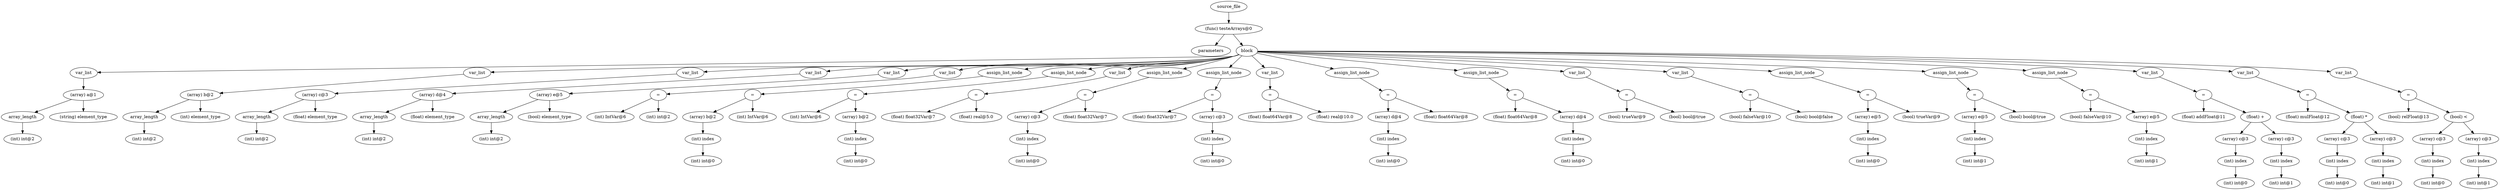 digraph {
graph [ordering="out"];
node0[label="source_file"];
node1[label="(func) testeArrays@0"];
node2[label="parameters"];
node1 -> node2;
node3[label="block"];
node4[label="var_list"];
node5[label="(array) a@1"];
node6[label="array_length"];
node7[label="(int) int@2"];
node6 -> node7;
node5 -> node6;
node8[label="(string) element_type"];
node5 -> node8;
node4 -> node5;
node3 -> node4;
node9[label="var_list"];
node10[label="(array) b@2"];
node11[label="array_length"];
node12[label="(int) int@2"];
node11 -> node12;
node10 -> node11;
node13[label="(int) element_type"];
node10 -> node13;
node9 -> node10;
node3 -> node9;
node14[label="var_list"];
node15[label="(array) c@3"];
node16[label="array_length"];
node17[label="(int) int@2"];
node16 -> node17;
node15 -> node16;
node18[label="(float) element_type"];
node15 -> node18;
node14 -> node15;
node3 -> node14;
node19[label="var_list"];
node20[label="(array) d@4"];
node21[label="array_length"];
node22[label="(int) int@2"];
node21 -> node22;
node20 -> node21;
node23[label="(float) element_type"];
node20 -> node23;
node19 -> node20;
node3 -> node19;
node24[label="var_list"];
node25[label="(array) e@5"];
node26[label="array_length"];
node27[label="(int) int@2"];
node26 -> node27;
node25 -> node26;
node28[label="(bool) element_type"];
node25 -> node28;
node24 -> node25;
node3 -> node24;
node29[label="var_list"];
node30[label="="];
node31[label="(int) IntVar@6"];
node30 -> node31;
node32[label="(int) int@2"];
node30 -> node32;
node29 -> node30;
node3 -> node29;
node33[label="assign_list_node"];
node34[label="="];
node35[label="(array) b@2"];
node36[label="(int) index"];
node37[label="(int) int@0"];
node36 -> node37;
node35 -> node36;
node34 -> node35;
node38[label="(int) IntVar@6"];
node34 -> node38;
node33 -> node34;
node3 -> node33;
node39[label="assign_list_node"];
node40[label="="];
node41[label="(int) IntVar@6"];
node40 -> node41;
node42[label="(array) b@2"];
node43[label="(int) index"];
node44[label="(int) int@0"];
node43 -> node44;
node42 -> node43;
node40 -> node42;
node39 -> node40;
node3 -> node39;
node45[label="var_list"];
node46[label="="];
node47[label="(float) float32Var@7"];
node46 -> node47;
node48[label="(float) real@5.0"];
node46 -> node48;
node45 -> node46;
node3 -> node45;
node49[label="assign_list_node"];
node50[label="="];
node51[label="(array) c@3"];
node52[label="(int) index"];
node53[label="(int) int@0"];
node52 -> node53;
node51 -> node52;
node50 -> node51;
node54[label="(float) float32Var@7"];
node50 -> node54;
node49 -> node50;
node3 -> node49;
node55[label="assign_list_node"];
node56[label="="];
node57[label="(float) float32Var@7"];
node56 -> node57;
node58[label="(array) c@3"];
node59[label="(int) index"];
node60[label="(int) int@0"];
node59 -> node60;
node58 -> node59;
node56 -> node58;
node55 -> node56;
node3 -> node55;
node61[label="var_list"];
node62[label="="];
node63[label="(float) float64Var@8"];
node62 -> node63;
node64[label="(float) real@10.0"];
node62 -> node64;
node61 -> node62;
node3 -> node61;
node65[label="assign_list_node"];
node66[label="="];
node67[label="(array) d@4"];
node68[label="(int) index"];
node69[label="(int) int@0"];
node68 -> node69;
node67 -> node68;
node66 -> node67;
node70[label="(float) float64Var@8"];
node66 -> node70;
node65 -> node66;
node3 -> node65;
node71[label="assign_list_node"];
node72[label="="];
node73[label="(float) float64Var@8"];
node72 -> node73;
node74[label="(array) d@4"];
node75[label="(int) index"];
node76[label="(int) int@0"];
node75 -> node76;
node74 -> node75;
node72 -> node74;
node71 -> node72;
node3 -> node71;
node77[label="var_list"];
node78[label="="];
node79[label="(bool) trueVar@9"];
node78 -> node79;
node80[label="(bool) bool@true"];
node78 -> node80;
node77 -> node78;
node3 -> node77;
node81[label="var_list"];
node82[label="="];
node83[label="(bool) falseVar@10"];
node82 -> node83;
node84[label="(bool) bool@false"];
node82 -> node84;
node81 -> node82;
node3 -> node81;
node85[label="assign_list_node"];
node86[label="="];
node87[label="(array) e@5"];
node88[label="(int) index"];
node89[label="(int) int@0"];
node88 -> node89;
node87 -> node88;
node86 -> node87;
node90[label="(bool) trueVar@9"];
node86 -> node90;
node85 -> node86;
node3 -> node85;
node91[label="assign_list_node"];
node92[label="="];
node93[label="(array) e@5"];
node94[label="(int) index"];
node95[label="(int) int@1"];
node94 -> node95;
node93 -> node94;
node92 -> node93;
node96[label="(bool) bool@true"];
node92 -> node96;
node91 -> node92;
node3 -> node91;
node97[label="assign_list_node"];
node98[label="="];
node99[label="(bool) falseVar@10"];
node98 -> node99;
node100[label="(array) e@5"];
node101[label="(int) index"];
node102[label="(int) int@1"];
node101 -> node102;
node100 -> node101;
node98 -> node100;
node97 -> node98;
node3 -> node97;
node103[label="var_list"];
node104[label="="];
node105[label="(float) addFloat@11"];
node104 -> node105;
node106[label="(float) +"];
node107[label="(array) c@3"];
node108[label="(int) index"];
node109[label="(int) int@0"];
node108 -> node109;
node107 -> node108;
node106 -> node107;
node110[label="(array) c@3"];
node111[label="(int) index"];
node112[label="(int) int@1"];
node111 -> node112;
node110 -> node111;
node106 -> node110;
node104 -> node106;
node103 -> node104;
node3 -> node103;
node113[label="var_list"];
node114[label="="];
node115[label="(float) mulFloat@12"];
node114 -> node115;
node116[label="(float) *"];
node117[label="(array) c@3"];
node118[label="(int) index"];
node119[label="(int) int@0"];
node118 -> node119;
node117 -> node118;
node116 -> node117;
node120[label="(array) c@3"];
node121[label="(int) index"];
node122[label="(int) int@1"];
node121 -> node122;
node120 -> node121;
node116 -> node120;
node114 -> node116;
node113 -> node114;
node3 -> node113;
node123[label="var_list"];
node124[label="="];
node125[label="(bool) relFloat@13"];
node124 -> node125;
node126[label="(bool) <"];
node127[label="(array) c@3"];
node128[label="(int) index"];
node129[label="(int) int@0"];
node128 -> node129;
node127 -> node128;
node126 -> node127;
node130[label="(array) c@3"];
node131[label="(int) index"];
node132[label="(int) int@1"];
node131 -> node132;
node130 -> node131;
node126 -> node130;
node124 -> node126;
node123 -> node124;
node3 -> node123;
node1 -> node3;
node0 -> node1;
}
